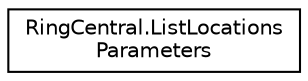 digraph "Graphical Class Hierarchy"
{
 // LATEX_PDF_SIZE
  edge [fontname="Helvetica",fontsize="10",labelfontname="Helvetica",labelfontsize="10"];
  node [fontname="Helvetica",fontsize="10",shape=record];
  rankdir="LR";
  Node0 [label="RingCentral.ListLocations\lParameters",height=0.2,width=0.4,color="black", fillcolor="white", style="filled",URL="$classRingCentral_1_1ListLocationsParameters.html",tooltip="Query parameters for operation listLocations"];
}
